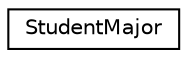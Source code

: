 digraph "Graphical Class Hierarchy"
{
  edge [fontname="Helvetica",fontsize="10",labelfontname="Helvetica",labelfontsize="10"];
  node [fontname="Helvetica",fontsize="10",shape=record];
  rankdir="LR";
  Node0 [label="StudentMajor",height=0.2,width=0.4,color="black", fillcolor="white", style="filled",URL="$classStudentMajor.html"];
}
